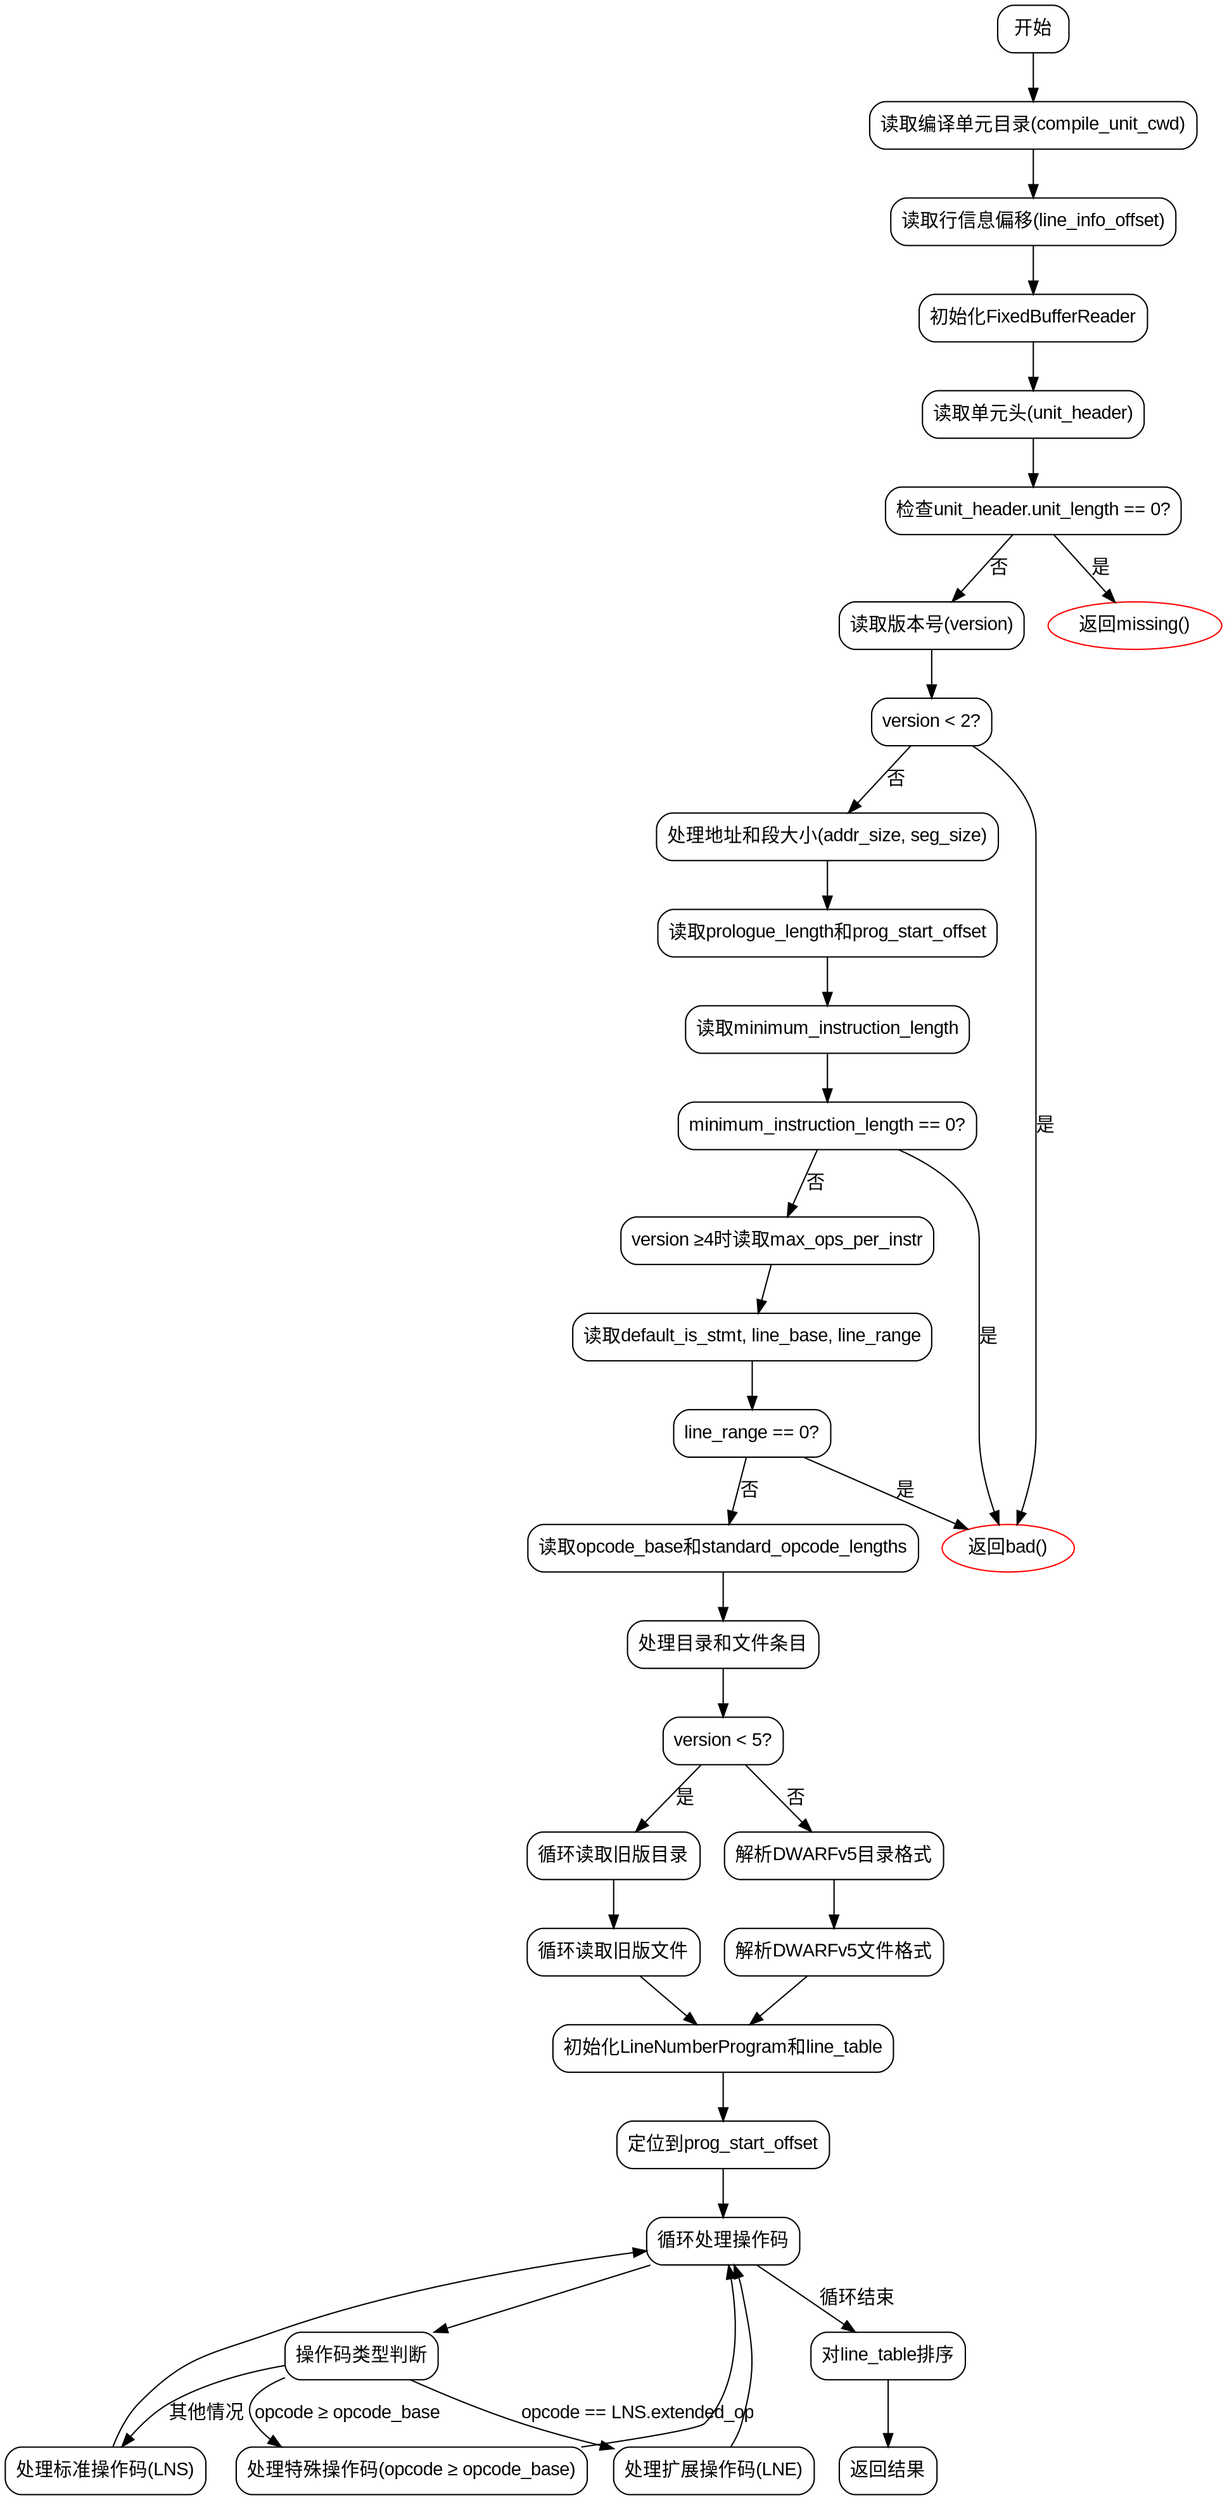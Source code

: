 
digraph flowchart {
    node [shape=rectangle, style="rounded", fontname="Arial"];
    edge [fontname="Arial"];

    start [label="开始"];
    read_cu_cwd [label="读取编译单元目录(compile_unit_cwd)"];
    read_line_info_offset [label="读取行信息偏移(line_info_offset)"];
    init_fbr [label="初始化FixedBufferReader"];
    read_unit_header [label="读取单元头(unit_header)"];
    check_unit_length [label="检查unit_header.unit_length == 0?"];
    read_version [label="读取版本号(version)"];
    check_version_lt2 [label="version < 2?"];
    handle_addr_seg_size [label="处理地址和段大小(addr_size, seg_size)"];
    read_prologue [label="读取prologue_length和prog_start_offset"];
    read_min_instr_len [label="读取minimum_instruction_length"];
    check_min_instr_zero [label="minimum_instruction_length == 0?"];
    read_max_ops [label="version ≥4时读取max_ops_per_instr"];
    read_defaults [label="读取default_is_stmt, line_base, line_range"];
    check_line_range_zero [label="line_range == 0?"];
    read_opcode_base [label="读取opcode_base和standard_opcode_lengths"];
    handle_directories_files [label="处理目录和文件条目"];
    version_lt5 [label="version < 5?"];
    read_legacy_dirs [label="循环读取旧版目录"];
    read_legacy_files [label="循环读取旧版文件"];
    read_v5_dirs [label="解析DWARFv5目录格式"];
    read_v5_files [label="解析DWARFv5文件格式"];
    init_prog [label="初始化LineNumberProgram和line_table"];
    seek_prog_start [label="定位到prog_start_offset"];
    process_opcodes [label="循环处理操作码"];
    opcode_type [label="操作码类型判断"];
    handle_extended_op [label="处理扩展操作码(LNE)"];
    handle_special_op [label="处理特殊操作码(opcode ≥ opcode_base)"];
    handle_standard_op [label="处理标准操作码(LNS)"];
    sort_line_table [label="对line_table排序"];
    return_result [label="返回结果"];
    error_bad [label="返回bad()", shape=oval, color=red];
    error_missing [label="返回missing()", shape=oval, color=red];

    start -> read_cu_cwd -> read_line_info_offset -> init_fbr -> read_unit_header;
    read_unit_header -> check_unit_length;
    check_unit_length -> error_missing [label="是"];
    check_unit_length -> read_version [label="否"];
    read_version -> check_version_lt2;
    check_version_lt2 -> error_bad [label="是"];
    check_version_lt2 -> handle_addr_seg_size [label="否"];
    handle_addr_seg_size -> read_prologue -> read_min_instr_len -> check_min_instr_zero;
    check_min_instr_zero -> error_bad [label="是"];
    check_min_instr_zero -> read_max_ops [label="否"];
    read_max_ops -> read_defaults -> check_line_range_zero;
    check_line_range_zero -> error_bad [label="是"];
    check_line_range_zero -> read_opcode_base [label="否"];
    read_opcode_base -> handle_directories_files -> version_lt5;
    version_lt5 -> read_legacy_dirs [label="是"];
    version_lt5 -> read_v5_dirs [label="否"];
    read_legacy_dirs -> read_legacy_files;
    read_v5_dirs -> read_v5_files;
    read_legacy_files -> init_prog;
    read_v5_files -> init_prog;
    init_prog -> seek_prog_start -> process_opcodes;
    process_opcodes -> opcode_type;
    opcode_type -> handle_extended_op [label="opcode == LNS.extended_op"];
    opcode_type -> handle_special_op [label="opcode ≥ opcode_base"];
    opcode_type -> handle_standard_op [label="其他情况"];
    handle_extended_op -> process_opcodes;
    handle_special_op -> process_opcodes;
    handle_standard_op -> process_opcodes;
    process_opcodes -> sort_line_table [label="循环结束"];
    sort_line_table -> return_result;
}
